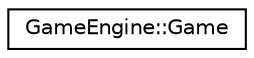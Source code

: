 digraph "Graphical Class Hierarchy"
{
  edge [fontname="Helvetica",fontsize="10",labelfontname="Helvetica",labelfontsize="10"];
  node [fontname="Helvetica",fontsize="10",shape=record];
  rankdir="LR";
  Node0 [label="GameEngine::Game",height=0.2,width=0.4,color="black", fillcolor="white", style="filled",URL="$class_game_engine_1_1_game.html"];
}
